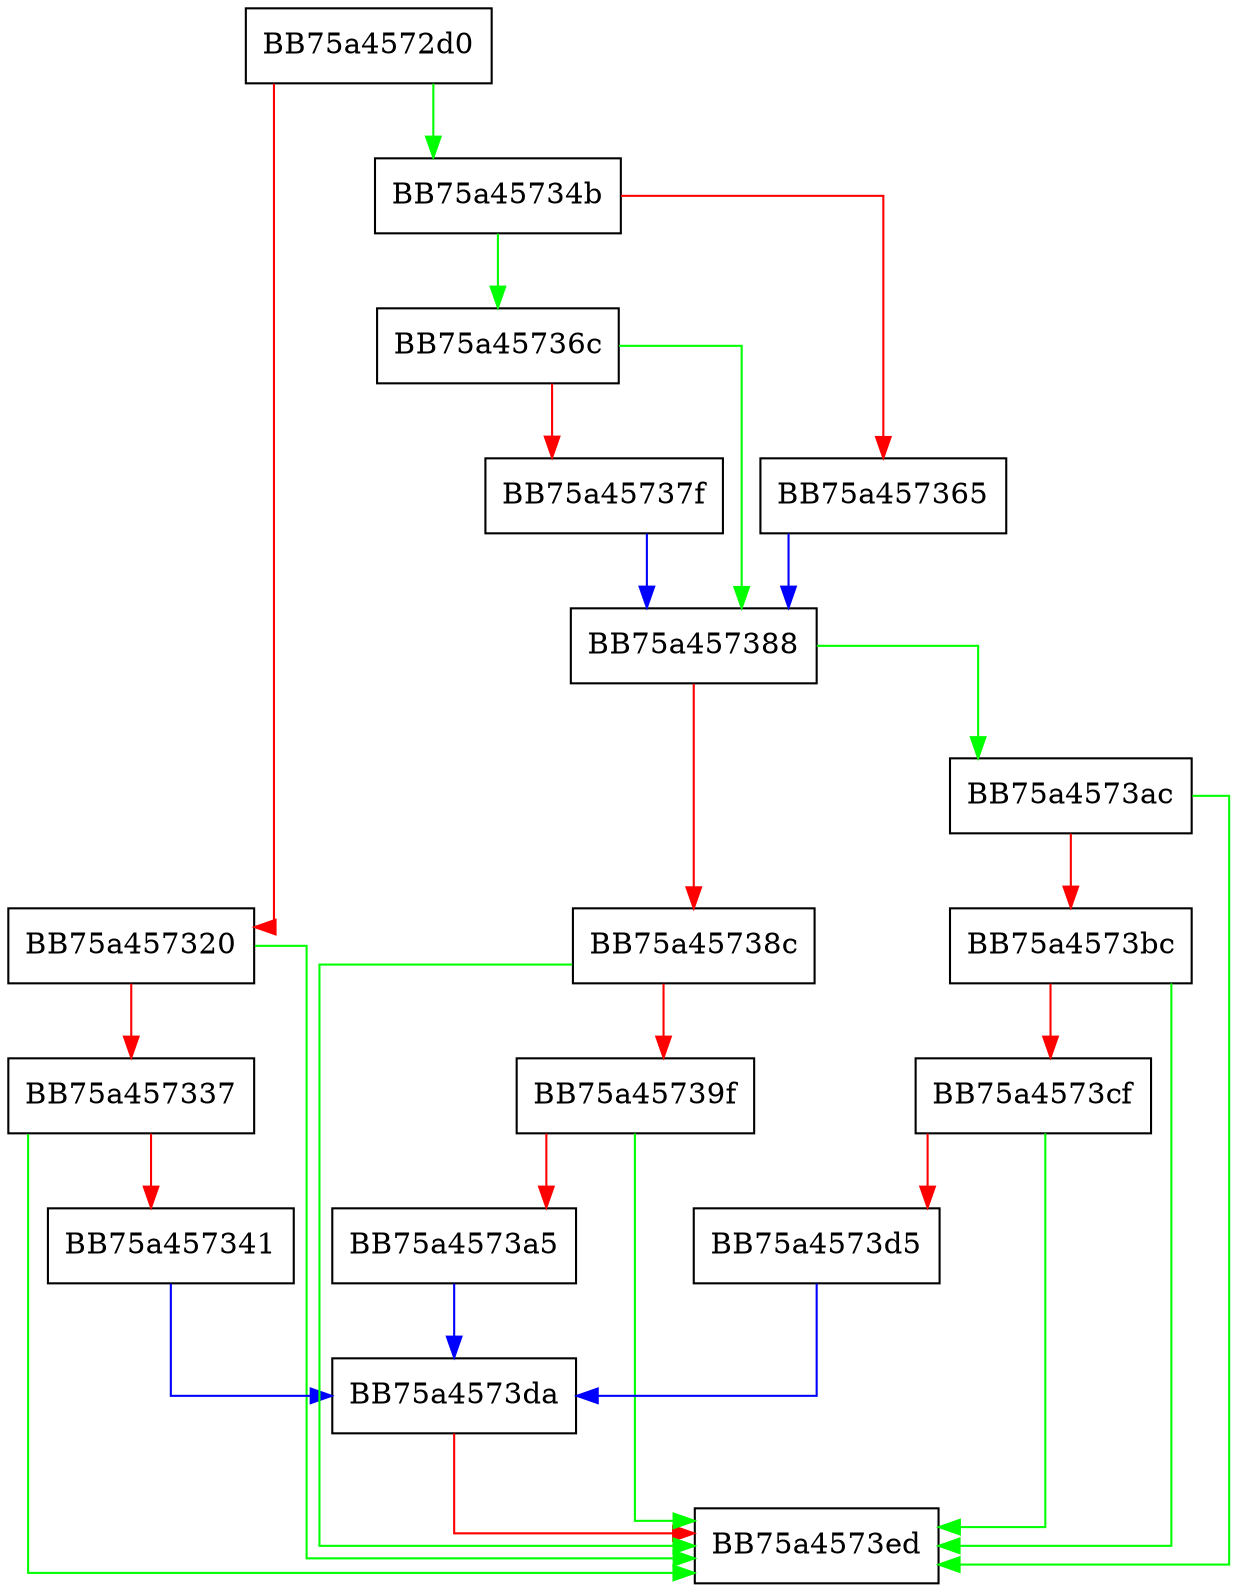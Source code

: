 digraph Maintenance {
  node [shape="box"];
  graph [splines=ortho];
  BB75a4572d0 -> BB75a45734b [color="green"];
  BB75a4572d0 -> BB75a457320 [color="red"];
  BB75a457320 -> BB75a4573ed [color="green"];
  BB75a457320 -> BB75a457337 [color="red"];
  BB75a457337 -> BB75a4573ed [color="green"];
  BB75a457337 -> BB75a457341 [color="red"];
  BB75a457341 -> BB75a4573da [color="blue"];
  BB75a45734b -> BB75a45736c [color="green"];
  BB75a45734b -> BB75a457365 [color="red"];
  BB75a457365 -> BB75a457388 [color="blue"];
  BB75a45736c -> BB75a457388 [color="green"];
  BB75a45736c -> BB75a45737f [color="red"];
  BB75a45737f -> BB75a457388 [color="blue"];
  BB75a457388 -> BB75a4573ac [color="green"];
  BB75a457388 -> BB75a45738c [color="red"];
  BB75a45738c -> BB75a4573ed [color="green"];
  BB75a45738c -> BB75a45739f [color="red"];
  BB75a45739f -> BB75a4573ed [color="green"];
  BB75a45739f -> BB75a4573a5 [color="red"];
  BB75a4573a5 -> BB75a4573da [color="blue"];
  BB75a4573ac -> BB75a4573ed [color="green"];
  BB75a4573ac -> BB75a4573bc [color="red"];
  BB75a4573bc -> BB75a4573ed [color="green"];
  BB75a4573bc -> BB75a4573cf [color="red"];
  BB75a4573cf -> BB75a4573ed [color="green"];
  BB75a4573cf -> BB75a4573d5 [color="red"];
  BB75a4573d5 -> BB75a4573da [color="blue"];
  BB75a4573da -> BB75a4573ed [color="red"];
}